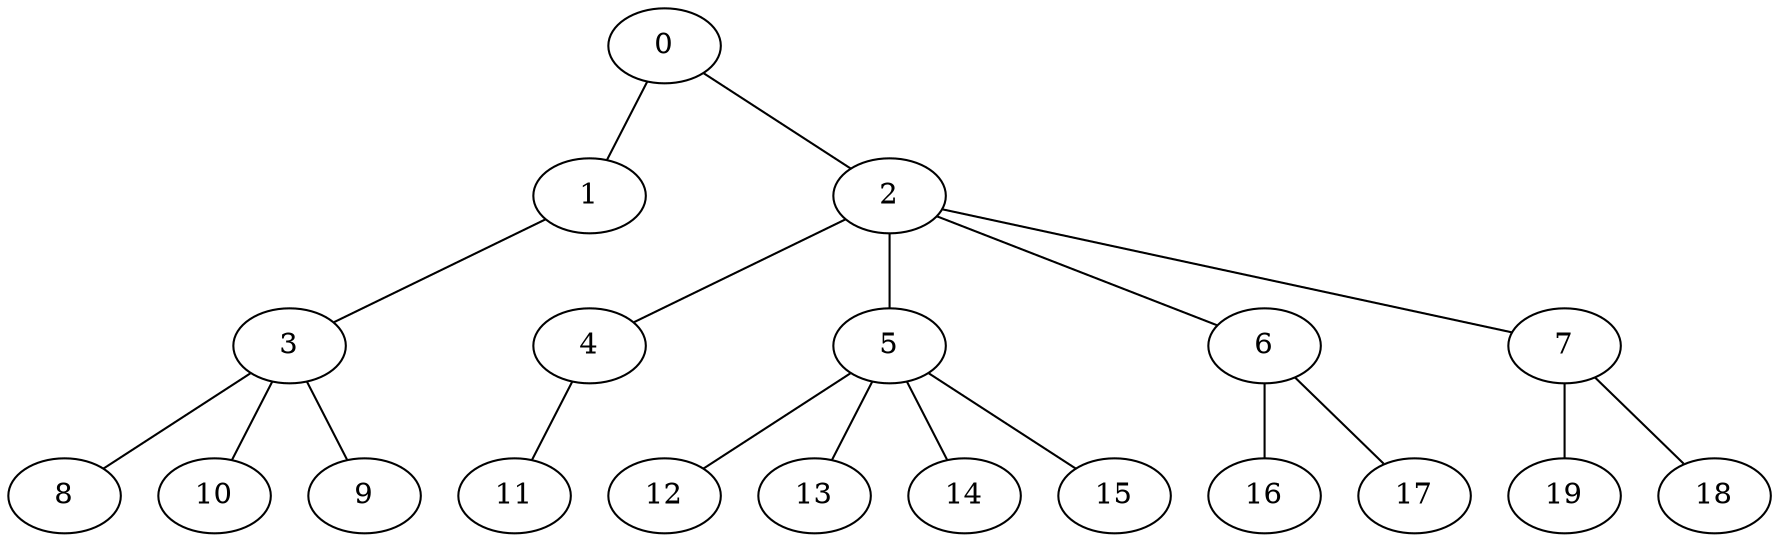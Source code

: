 
graph graphname {
    0 -- 1
0 -- 2
1 -- 3
2 -- 4
2 -- 5
2 -- 6
2 -- 7
3 -- 8
3 -- 10
3 -- 9
4 -- 11
5 -- 12
5 -- 13
5 -- 14
5 -- 15
6 -- 16
6 -- 17
7 -- 19
7 -- 18

}
